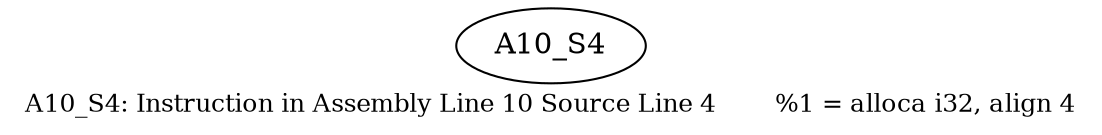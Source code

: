 digraph{
	node [ ]
	edge [ ]
	A10_S4 [ ]
	label = "A10_S4: Instruction in Assembly Line 10 Source Line 4	%1 = alloca i32, align 4"	fontsize = "12"
}